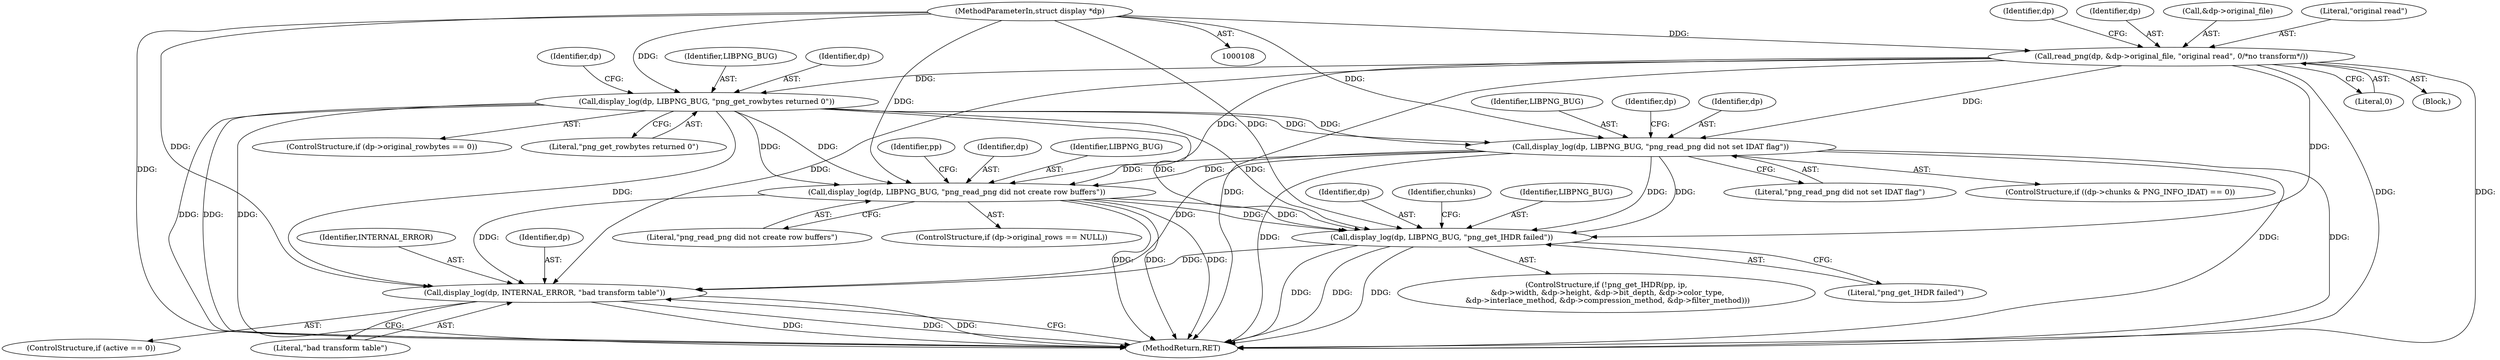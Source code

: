 digraph "1_Android_9d4853418ab2f754c2b63e091c29c5529b8b86ca_25@pointer" {
"1000384" [label="(Call,display_log(dp, INTERNAL_ERROR, \"bad transform table\"))"];
"1000184" [label="(Call,display_log(dp, LIBPNG_BUG, \"png_read_png did not set IDAT flag\"))"];
"1000113" [label="(Call,read_png(dp, &dp->original_file, \"original read\", 0/*no transform*/))"];
"1000109" [label="(MethodParameterIn,struct display *dp)"];
"1000164" [label="(Call,display_log(dp, LIBPNG_BUG, \"png_get_rowbytes returned 0\"))"];
"1000238" [label="(Call,display_log(dp, LIBPNG_BUG, \"png_get_IHDR failed\"))"];
"1000201" [label="(Call,display_log(dp, LIBPNG_BUG, \"png_read_png did not create row buffers\"))"];
"1000241" [label="(Literal,\"png_get_IHDR failed\")"];
"1000195" [label="(ControlStructure,if (dp->original_rows == NULL))"];
"1000204" [label="(Literal,\"png_read_png did not create row buffers\")"];
"1000208" [label="(Identifier,pp)"];
"1000110" [label="(Block,)"];
"1000185" [label="(Identifier,dp)"];
"1000187" [label="(Literal,\"png_read_png did not set IDAT flag\")"];
"1000124" [label="(Identifier,dp)"];
"1000158" [label="(ControlStructure,if (dp->original_rowbytes == 0))"];
"1000114" [label="(Identifier,dp)"];
"1000239" [label="(Identifier,dp)"];
"1000113" [label="(Call,read_png(dp, &dp->original_file, \"original read\", 0/*no transform*/))"];
"1000201" [label="(Call,display_log(dp, LIBPNG_BUG, \"png_read_png did not create row buffers\"))"];
"1000380" [label="(ControlStructure,if (active == 0))"];
"1000164" [label="(Call,display_log(dp, LIBPNG_BUG, \"png_get_rowbytes returned 0\"))"];
"1000115" [label="(Call,&dp->original_file)"];
"1000245" [label="(Identifier,chunks)"];
"1000202" [label="(Identifier,dp)"];
"1000238" [label="(Call,display_log(dp, LIBPNG_BUG, \"png_get_IHDR failed\"))"];
"1000176" [label="(ControlStructure,if ((dp->chunks & PNG_INFO_IDAT) == 0))"];
"1000205" [label="(ControlStructure,if (!png_get_IHDR(pp, ip,\n &dp->width, &dp->height, &dp->bit_depth, &dp->color_type,\n &dp->interlace_method, &dp->compression_method, &dp->filter_method)))"];
"1000386" [label="(Identifier,INTERNAL_ERROR)"];
"1000388" [label="(MethodReturn,RET)"];
"1000119" [label="(Literal,\"original read\")"];
"1000120" [label="(Literal,0)"];
"1000184" [label="(Call,display_log(dp, LIBPNG_BUG, \"png_read_png did not set IDAT flag\"))"];
"1000384" [label="(Call,display_log(dp, INTERNAL_ERROR, \"bad transform table\"))"];
"1000109" [label="(MethodParameterIn,struct display *dp)"];
"1000203" [label="(Identifier,LIBPNG_BUG)"];
"1000166" [label="(Identifier,LIBPNG_BUG)"];
"1000387" [label="(Literal,\"bad transform table\")"];
"1000167" [label="(Literal,\"png_get_rowbytes returned 0\")"];
"1000165" [label="(Identifier,dp)"];
"1000385" [label="(Identifier,dp)"];
"1000240" [label="(Identifier,LIBPNG_BUG)"];
"1000186" [label="(Identifier,LIBPNG_BUG)"];
"1000170" [label="(Identifier,dp)"];
"1000190" [label="(Identifier,dp)"];
"1000384" -> "1000380"  [label="AST: "];
"1000384" -> "1000387"  [label="CFG: "];
"1000385" -> "1000384"  [label="AST: "];
"1000386" -> "1000384"  [label="AST: "];
"1000387" -> "1000384"  [label="AST: "];
"1000388" -> "1000384"  [label="CFG: "];
"1000384" -> "1000388"  [label="DDG: "];
"1000384" -> "1000388"  [label="DDG: "];
"1000384" -> "1000388"  [label="DDG: "];
"1000184" -> "1000384"  [label="DDG: "];
"1000238" -> "1000384"  [label="DDG: "];
"1000113" -> "1000384"  [label="DDG: "];
"1000201" -> "1000384"  [label="DDG: "];
"1000164" -> "1000384"  [label="DDG: "];
"1000109" -> "1000384"  [label="DDG: "];
"1000184" -> "1000176"  [label="AST: "];
"1000184" -> "1000187"  [label="CFG: "];
"1000185" -> "1000184"  [label="AST: "];
"1000186" -> "1000184"  [label="AST: "];
"1000187" -> "1000184"  [label="AST: "];
"1000190" -> "1000184"  [label="CFG: "];
"1000184" -> "1000388"  [label="DDG: "];
"1000184" -> "1000388"  [label="DDG: "];
"1000184" -> "1000388"  [label="DDG: "];
"1000113" -> "1000184"  [label="DDG: "];
"1000164" -> "1000184"  [label="DDG: "];
"1000164" -> "1000184"  [label="DDG: "];
"1000109" -> "1000184"  [label="DDG: "];
"1000184" -> "1000201"  [label="DDG: "];
"1000184" -> "1000201"  [label="DDG: "];
"1000184" -> "1000238"  [label="DDG: "];
"1000184" -> "1000238"  [label="DDG: "];
"1000113" -> "1000110"  [label="AST: "];
"1000113" -> "1000120"  [label="CFG: "];
"1000114" -> "1000113"  [label="AST: "];
"1000115" -> "1000113"  [label="AST: "];
"1000119" -> "1000113"  [label="AST: "];
"1000120" -> "1000113"  [label="AST: "];
"1000124" -> "1000113"  [label="CFG: "];
"1000113" -> "1000388"  [label="DDG: "];
"1000113" -> "1000388"  [label="DDG: "];
"1000113" -> "1000388"  [label="DDG: "];
"1000109" -> "1000113"  [label="DDG: "];
"1000113" -> "1000164"  [label="DDG: "];
"1000113" -> "1000201"  [label="DDG: "];
"1000113" -> "1000238"  [label="DDG: "];
"1000109" -> "1000108"  [label="AST: "];
"1000109" -> "1000388"  [label="DDG: "];
"1000109" -> "1000164"  [label="DDG: "];
"1000109" -> "1000201"  [label="DDG: "];
"1000109" -> "1000238"  [label="DDG: "];
"1000164" -> "1000158"  [label="AST: "];
"1000164" -> "1000167"  [label="CFG: "];
"1000165" -> "1000164"  [label="AST: "];
"1000166" -> "1000164"  [label="AST: "];
"1000167" -> "1000164"  [label="AST: "];
"1000170" -> "1000164"  [label="CFG: "];
"1000164" -> "1000388"  [label="DDG: "];
"1000164" -> "1000388"  [label="DDG: "];
"1000164" -> "1000388"  [label="DDG: "];
"1000164" -> "1000201"  [label="DDG: "];
"1000164" -> "1000201"  [label="DDG: "];
"1000164" -> "1000238"  [label="DDG: "];
"1000164" -> "1000238"  [label="DDG: "];
"1000238" -> "1000205"  [label="AST: "];
"1000238" -> "1000241"  [label="CFG: "];
"1000239" -> "1000238"  [label="AST: "];
"1000240" -> "1000238"  [label="AST: "];
"1000241" -> "1000238"  [label="AST: "];
"1000245" -> "1000238"  [label="CFG: "];
"1000238" -> "1000388"  [label="DDG: "];
"1000238" -> "1000388"  [label="DDG: "];
"1000238" -> "1000388"  [label="DDG: "];
"1000201" -> "1000238"  [label="DDG: "];
"1000201" -> "1000238"  [label="DDG: "];
"1000201" -> "1000195"  [label="AST: "];
"1000201" -> "1000204"  [label="CFG: "];
"1000202" -> "1000201"  [label="AST: "];
"1000203" -> "1000201"  [label="AST: "];
"1000204" -> "1000201"  [label="AST: "];
"1000208" -> "1000201"  [label="CFG: "];
"1000201" -> "1000388"  [label="DDG: "];
"1000201" -> "1000388"  [label="DDG: "];
"1000201" -> "1000388"  [label="DDG: "];
}
